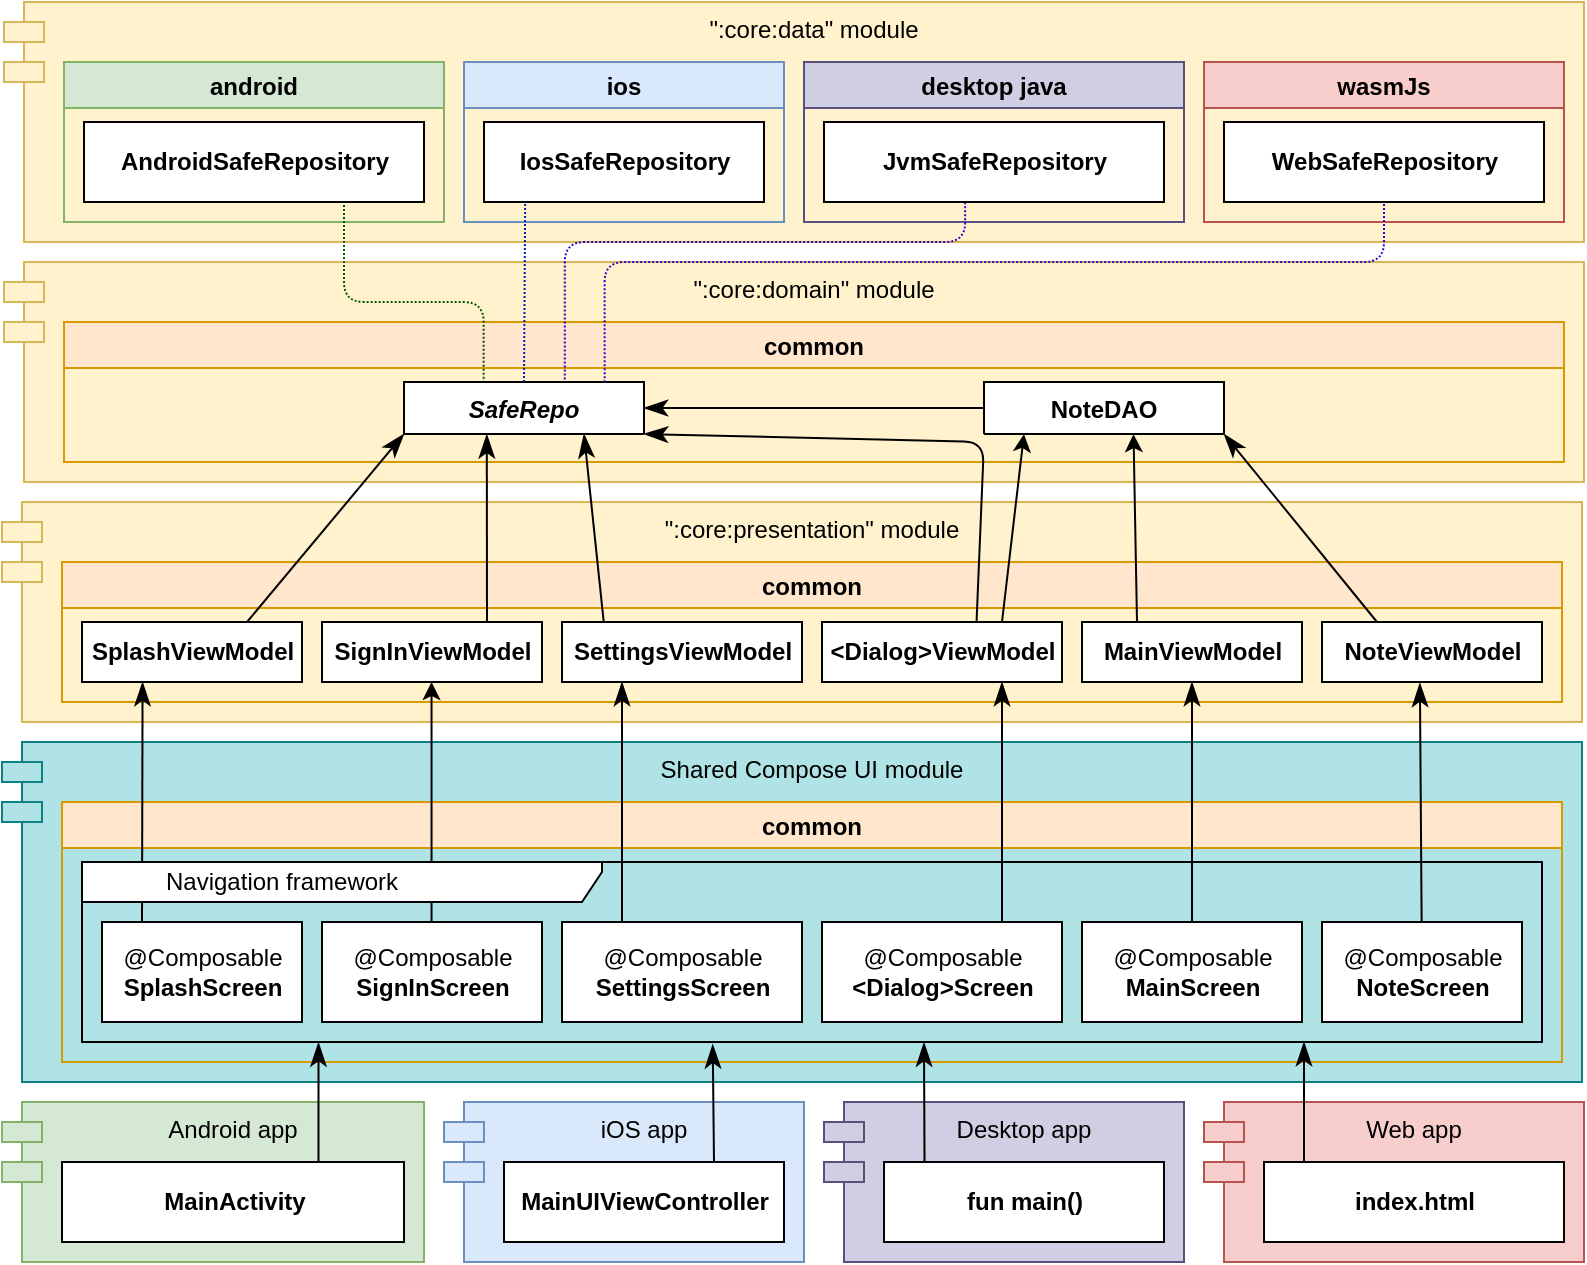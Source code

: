 <mxfile version="28.1.2">
  <diagram id="7_m-QgdKIpnmGYBrwB6b" name="Страница 2">
    <mxGraphModel dx="1069" dy="851" grid="1" gridSize="10" guides="1" tooltips="1" connect="1" arrows="1" fold="1" page="1" pageScale="1" pageWidth="827" pageHeight="1169" math="0" shadow="0">
      <root>
        <mxCell id="ruG1A3cvqddyioANiLaJ-0" />
        <mxCell id="ruG1A3cvqddyioANiLaJ-1" value="modules" style="locked=1;" parent="ruG1A3cvqddyioANiLaJ-0" />
        <mxCell id="ruG1A3cvqddyioANiLaJ-2" value="&quot;:core:presentation&quot; module" style="shape=module;align=left;spacingLeft=20;align=center;verticalAlign=top;fillColor=#fff2cc;strokeColor=#d6b656;" parent="ruG1A3cvqddyioANiLaJ-1" vertex="1">
          <mxGeometry x="19" y="780" width="790" height="110" as="geometry" />
        </mxCell>
        <mxCell id="ruG1A3cvqddyioANiLaJ-3" value="Android app" style="shape=module;align=left;spacingLeft=20;align=center;verticalAlign=top;fillColor=#d5e8d4;strokeColor=#82b366;" parent="ruG1A3cvqddyioANiLaJ-1" vertex="1">
          <mxGeometry x="19" y="1080" width="211" height="80" as="geometry" />
        </mxCell>
        <mxCell id="ruG1A3cvqddyioANiLaJ-4" value="iOS app" style="shape=module;align=left;spacingLeft=20;align=center;verticalAlign=top;fillColor=#dae8fc;strokeColor=#6c8ebf;" parent="ruG1A3cvqddyioANiLaJ-1" vertex="1">
          <mxGeometry x="240" y="1080" width="180" height="80" as="geometry" />
        </mxCell>
        <mxCell id="3NPEx8QrJPj8t8m_CRFo-8" value="Shared Compose UI module" style="shape=module;align=left;spacingLeft=20;align=center;verticalAlign=top;fillColor=#b0e3e6;strokeColor=#0e8088;" parent="ruG1A3cvqddyioANiLaJ-1" vertex="1">
          <mxGeometry x="19" y="900" width="790" height="170" as="geometry" />
        </mxCell>
        <mxCell id="3NPEx8QrJPj8t8m_CRFo-30" value="Desktop app" style="shape=module;align=left;spacingLeft=20;align=center;verticalAlign=top;fillColor=#d0cee2;strokeColor=#56517e;" parent="ruG1A3cvqddyioANiLaJ-1" vertex="1">
          <mxGeometry x="430" y="1080" width="180" height="80" as="geometry" />
        </mxCell>
        <mxCell id="PypfOrx_bhO7szIxwmrA-1" value="&quot;:core:data&quot; module" style="shape=module;align=left;spacingLeft=20;align=center;verticalAlign=top;whiteSpace=wrap;html=1;fillColor=#fff2cc;strokeColor=#d6b656;" vertex="1" parent="ruG1A3cvqddyioANiLaJ-1">
          <mxGeometry x="20" y="530" width="790" height="120" as="geometry" />
        </mxCell>
        <mxCell id="PypfOrx_bhO7szIxwmrA-0" value="&quot;:core:domain&quot; module" style="shape=module;align=left;spacingLeft=20;align=center;verticalAlign=top;whiteSpace=wrap;html=1;fillColor=#fff2cc;strokeColor=#d6b656;" vertex="1" parent="ruG1A3cvqddyioANiLaJ-1">
          <mxGeometry x="20" y="660" width="790" height="110" as="geometry" />
        </mxCell>
        <mxCell id="PypfOrx_bhO7szIxwmrA-10" value="Web app" style="shape=module;align=left;spacingLeft=20;align=center;verticalAlign=top;whiteSpace=wrap;html=1;fillColor=#f8cecc;strokeColor=#b85450;" vertex="1" parent="ruG1A3cvqddyioANiLaJ-1">
          <mxGeometry x="620" y="1080" width="190" height="80" as="geometry" />
        </mxCell>
        <mxCell id="ruG1A3cvqddyioANiLaJ-19" value="sourceSets" style="locked=1;" parent="ruG1A3cvqddyioANiLaJ-0" />
        <mxCell id="ruG1A3cvqddyioANiLaJ-20" value="common" style="swimlane;fillColor=#ffe6cc;strokeColor=#d79b00;" parent="ruG1A3cvqddyioANiLaJ-19" vertex="1">
          <mxGeometry x="49" y="810" width="750" height="70" as="geometry" />
        </mxCell>
        <mxCell id="cFyYr_J4o9AGeiAltCq_-16" value="" style="endArrow=classicThin;endSize=9;html=1;exitX=0;exitY=0.5;exitDx=0;exitDy=0;entryX=1;entryY=0.5;entryDx=0;entryDy=0;strokeColor=default;endFill=1;" parent="ruG1A3cvqddyioANiLaJ-20" source="n4Dbmzj75wJ712Qw9POo-0" target="qVzjeRIyRsdHClNP6558-0" edge="1">
          <mxGeometry x="-0.2" y="-5" width="160" relative="1" as="geometry">
            <mxPoint x="750" y="15.0" as="sourcePoint" />
            <mxPoint x="700" y="15.0" as="targetPoint" />
            <mxPoint as="offset" />
          </mxGeometry>
        </mxCell>
        <mxCell id="ruG1A3cvqddyioANiLaJ-21" value="android" style="swimlane;fillColor=#d5e8d4;strokeColor=#82b366;" parent="ruG1A3cvqddyioANiLaJ-19" vertex="1">
          <mxGeometry x="50" y="560" width="190" height="80" as="geometry" />
        </mxCell>
        <mxCell id="ruG1A3cvqddyioANiLaJ-22" value="ios" style="swimlane;fillColor=#dae8fc;strokeColor=#6c8ebf;" parent="ruG1A3cvqddyioANiLaJ-19" vertex="1">
          <mxGeometry x="250" y="560" width="160" height="80" as="geometry" />
        </mxCell>
        <mxCell id="3NPEx8QrJPj8t8m_CRFo-9" value="desktop java" style="swimlane;fillColor=#d0cee2;strokeColor=#56517e;" parent="ruG1A3cvqddyioANiLaJ-19" vertex="1">
          <mxGeometry x="420" y="560" width="190" height="80" as="geometry" />
        </mxCell>
        <mxCell id="3NPEx8QrJPj8t8m_CRFo-21" value="common" style="swimlane;fillColor=#ffe6cc;strokeColor=#d79b00;" parent="ruG1A3cvqddyioANiLaJ-19" vertex="1">
          <mxGeometry x="49" y="930" width="750" height="130" as="geometry" />
        </mxCell>
        <mxCell id="PypfOrx_bhO7szIxwmrA-2" value="common" style="swimlane;fillColor=#ffe6cc;strokeColor=#d79b00;" vertex="1" parent="ruG1A3cvqddyioANiLaJ-19">
          <mxGeometry x="50" y="690" width="750" height="70" as="geometry" />
        </mxCell>
        <mxCell id="PypfOrx_bhO7szIxwmrA-8" value="wasmJs" style="swimlane;fillColor=#f8cecc;strokeColor=#b85450;" vertex="1" parent="ruG1A3cvqddyioANiLaJ-19">
          <mxGeometry x="620" y="560" width="180" height="80" as="geometry" />
        </mxCell>
        <mxCell id="ruG1A3cvqddyioANiLaJ-23" value="classes" style="locked=1;" parent="ruG1A3cvqddyioANiLaJ-0" />
        <mxCell id="qVzjeRIyRsdHClNP6558-40" value="" style="endArrow=classicThin;endSize=9;html=1;exitX=0.027;exitY=0.333;exitDx=0;exitDy=0;exitPerimeter=0;endFill=1;" parent="ruG1A3cvqddyioANiLaJ-23" edge="1">
          <mxGeometry x="0.167" y="3" width="160" relative="1" as="geometry">
            <mxPoint x="89.0" y="989.97" as="sourcePoint" />
            <mxPoint x="89.29" y="870" as="targetPoint" />
            <mxPoint as="offset" />
            <Array as="points" />
          </mxGeometry>
        </mxCell>
        <mxCell id="qVzjeRIyRsdHClNP6558-43" value="" style="endArrow=classicThin;endSize=9;html=1;exitX=0.75;exitY=0;exitDx=0;exitDy=0;endFill=1;entryX=0;entryY=1;entryDx=0;entryDy=0;" parent="ruG1A3cvqddyioANiLaJ-23" source="qVzjeRIyRsdHClNP6558-34" target="qVzjeRIyRsdHClNP6558-0" edge="1">
          <mxGeometry x="0.004" y="-3" width="160" relative="1" as="geometry">
            <mxPoint x="329" y="990" as="sourcePoint" />
            <mxPoint x="269" y="810" as="targetPoint" />
            <mxPoint as="offset" />
          </mxGeometry>
        </mxCell>
        <mxCell id="qVzjeRIyRsdHClNP6558-44" value="" style="endArrow=classicThin;endSize=9;html=1;exitX=0.75;exitY=0;exitDx=0;exitDy=0;endFill=1;entryX=0.345;entryY=1.007;entryDx=0;entryDy=0;entryPerimeter=0;" parent="ruG1A3cvqddyioANiLaJ-23" source="qVzjeRIyRsdHClNP6558-36" target="qVzjeRIyRsdHClNP6558-0" edge="1">
          <mxGeometry x="-0.555" y="4" width="160" relative="1" as="geometry">
            <mxPoint x="329" y="920" as="sourcePoint" />
            <mxPoint x="319" y="810" as="targetPoint" />
            <mxPoint as="offset" />
          </mxGeometry>
        </mxCell>
        <mxCell id="qVzjeRIyRsdHClNP6558-52" value="" style="endArrow=classicThin;endSize=9;html=1;exitX=0.5;exitY=0;exitDx=0;exitDy=0;entryX=0.5;entryY=1;entryDx=0;entryDy=0;endFill=1;" parent="ruG1A3cvqddyioANiLaJ-23" source="qVzjeRIyRsdHClNP6558-47" target="qVzjeRIyRsdHClNP6558-38" edge="1">
          <mxGeometry x="0.273" width="160" relative="1" as="geometry">
            <mxPoint x="359" y="1040" as="sourcePoint" />
            <mxPoint x="519" y="1040" as="targetPoint" />
            <mxPoint as="offset" />
          </mxGeometry>
        </mxCell>
        <mxCell id="qVzjeRIyRsdHClNP6558-53" value="" style="endArrow=classicThin;endSize=9;html=1;entryX=0.445;entryY=1.016;entryDx=0;entryDy=0;entryPerimeter=0;endFill=1;" parent="ruG1A3cvqddyioANiLaJ-23" source="qVzjeRIyRsdHClNP6558-49" target="qVzjeRIyRsdHClNP6558-46" edge="1">
          <mxGeometry x="0.273" y="5" width="160" relative="1" as="geometry">
            <mxPoint x="359" y="1040" as="sourcePoint" />
            <mxPoint x="519" y="1040" as="targetPoint" />
            <mxPoint as="offset" />
          </mxGeometry>
        </mxCell>
        <mxCell id="qVzjeRIyRsdHClNP6558-54" value="" style="endArrow=classicThin;endSize=9;html=1;exitX=0.25;exitY=0;exitDx=0;exitDy=0;entryX=0.25;entryY=1;entryDx=0;entryDy=0;endFill=1;" parent="ruG1A3cvqddyioANiLaJ-23" source="qVzjeRIyRsdHClNP6558-51" target="qVzjeRIyRsdHClNP6558-50" edge="1">
          <mxGeometry x="0.167" width="160" relative="1" as="geometry">
            <mxPoint x="339" y="1050" as="sourcePoint" />
            <mxPoint x="499" y="1050" as="targetPoint" />
            <mxPoint as="offset" />
            <Array as="points" />
          </mxGeometry>
        </mxCell>
        <mxCell id="3NPEx8QrJPj8t8m_CRFo-20" value="" style="endArrow=classicThin;endSize=9;html=1;exitX=0.75;exitY=0;exitDx=0;exitDy=0;entryX=0.75;entryY=1;entryDx=0;entryDy=0;endFill=1;" parent="ruG1A3cvqddyioANiLaJ-23" source="3NPEx8QrJPj8t8m_CRFo-19" target="3NPEx8QrJPj8t8m_CRFo-5" edge="1">
          <mxGeometry x="0.273" width="160" relative="1" as="geometry">
            <mxPoint x="624" y="990" as="sourcePoint" />
            <mxPoint x="624" y="930" as="targetPoint" />
            <mxPoint as="offset" />
          </mxGeometry>
        </mxCell>
        <mxCell id="cFyYr_J4o9AGeiAltCq_-7" value="" style="endArrow=classicThin;endSize=9;html=1;exitX=0.75;exitY=0;exitDx=0;exitDy=0;entryX=0.162;entryY=1.003;entryDx=0;entryDy=0;entryPerimeter=0;endFill=1;" parent="ruG1A3cvqddyioANiLaJ-23" source="qVzjeRIyRsdHClNP6558-39" target="cFyYr_J4o9AGeiAltCq_-11" edge="1">
          <mxGeometry x="-0.691" y="10" width="160" relative="1" as="geometry">
            <mxPoint x="99" y="1310" as="sourcePoint" />
            <mxPoint x="105.21" y="1070.0" as="targetPoint" />
            <mxPoint as="offset" />
          </mxGeometry>
        </mxCell>
        <mxCell id="cFyYr_J4o9AGeiAltCq_-9" value="" style="endArrow=classicThin;endSize=9;html=1;exitX=0.75;exitY=0;exitDx=0;exitDy=0;entryX=0.432;entryY=1.013;entryDx=0;entryDy=0;entryPerimeter=0;endFill=1;" parent="ruG1A3cvqddyioANiLaJ-23" source="cFyYr_J4o9AGeiAltCq_-4" target="cFyYr_J4o9AGeiAltCq_-11" edge="1">
          <mxGeometry x="-0.649" y="10" width="160" relative="1" as="geometry">
            <mxPoint x="389" y="1317.6" as="sourcePoint" />
            <mxPoint x="389" y="1070" as="targetPoint" />
            <mxPoint as="offset" />
          </mxGeometry>
        </mxCell>
        <mxCell id="cFyYr_J4o9AGeiAltCq_-10" value="" style="endArrow=classicThin;endSize=9;html=1;exitX=0.871;exitY=0.008;exitDx=0;exitDy=0;exitPerimeter=0;entryX=0.716;entryY=1.003;entryDx=0;entryDy=0;entryPerimeter=0;endFill=1;" parent="ruG1A3cvqddyioANiLaJ-23" edge="1">
          <mxGeometry x="-0.641" y="9" width="160" relative="1" as="geometry">
            <mxPoint x="480.26" y="1110.32" as="sourcePoint" />
            <mxPoint x="480.0" y="1050.27" as="targetPoint" />
            <mxPoint as="offset" />
          </mxGeometry>
        </mxCell>
        <mxCell id="7mitxQ0eqYfstknoZFxT-6" value="" style="endArrow=none;dashed=1;html=1;rounded=1;dashPattern=1 1;strokeColor=#005700;entryX=0.5;entryY=1;entryDx=0;entryDy=0;exitX=0.332;exitY=0.015;exitDx=0;exitDy=0;edgeStyle=orthogonalEdgeStyle;fillColor=#008a00;exitPerimeter=0;" parent="ruG1A3cvqddyioANiLaJ-23" source="qVzjeRIyRsdHClNP6558-0" edge="1">
          <mxGeometry width="50" height="50" relative="1" as="geometry">
            <mxPoint x="255.0" y="720.0" as="sourcePoint" />
            <mxPoint x="190" y="630" as="targetPoint" />
            <Array as="points">
              <mxPoint x="260" y="680" />
              <mxPoint x="190" y="680" />
            </Array>
          </mxGeometry>
        </mxCell>
        <mxCell id="7mitxQ0eqYfstknoZFxT-8" value="" style="endArrow=none;dashed=1;html=1;rounded=1;dashPattern=1 1;strokeColor=#3700CC;entryX=0.415;entryY=1;entryDx=0;entryDy=0;edgeStyle=orthogonalEdgeStyle;fillColor=#6a00ff;entryPerimeter=0;exitX=0.67;exitY=-0.05;exitDx=0;exitDy=0;exitPerimeter=0;" parent="ruG1A3cvqddyioANiLaJ-23" source="qVzjeRIyRsdHClNP6558-0" target="3NPEx8QrJPj8t8m_CRFo-10" edge="1">
          <mxGeometry width="50" height="50" relative="1" as="geometry">
            <mxPoint x="320" y="719" as="sourcePoint" />
            <mxPoint x="439" y="740" as="targetPoint" />
            <Array as="points">
              <mxPoint x="300" y="650" />
              <mxPoint x="501" y="650" />
            </Array>
          </mxGeometry>
        </mxCell>
        <mxCell id="B_9Tt49MOEl74NE9imNz-1" value="" style="endArrow=classicThin;endSize=9;html=1;exitX=0.644;exitY=-0.003;exitDx=0;exitDy=0;endFill=1;entryX=1;entryY=1;entryDx=0;entryDy=0;exitPerimeter=0;" parent="ruG1A3cvqddyioANiLaJ-23" source="3NPEx8QrJPj8t8m_CRFo-5" target="qVzjeRIyRsdHClNP6558-0" edge="1">
          <mxGeometry x="0.041" y="4" width="160" relative="1" as="geometry">
            <mxPoint x="489" y="840" as="sourcePoint" />
            <mxPoint x="369" y="820" as="targetPoint" />
            <mxPoint as="offset" />
            <Array as="points">
              <mxPoint x="510" y="750" />
            </Array>
          </mxGeometry>
        </mxCell>
        <mxCell id="B_9Tt49MOEl74NE9imNz-2" value="" style="endArrow=classicThin;endSize=9;html=1;endFill=1;exitX=0.25;exitY=0;exitDx=0;exitDy=0;entryX=1;entryY=1;entryDx=0;entryDy=0;" parent="ruG1A3cvqddyioANiLaJ-23" source="qVzjeRIyRsdHClNP6558-46" target="n4Dbmzj75wJ712Qw9POo-0" edge="1">
          <mxGeometry x="-0.161" y="-3" width="160" relative="1" as="geometry">
            <mxPoint x="729" y="840" as="sourcePoint" />
            <mxPoint x="616" y="820" as="targetPoint" />
            <mxPoint as="offset" />
            <Array as="points" />
          </mxGeometry>
        </mxCell>
        <mxCell id="O5xaVE0f1Y8kInOv_1z--0" value="" style="endArrow=classic;html=1;rounded=0;entryX=0.5;entryY=1;entryDx=0;entryDy=0;" parent="ruG1A3cvqddyioANiLaJ-23" edge="1">
          <mxGeometry width="50" height="50" relative="1" as="geometry">
            <mxPoint x="233.77" y="990" as="sourcePoint" />
            <mxPoint x="233.77" y="870" as="targetPoint" />
          </mxGeometry>
        </mxCell>
        <mxCell id="cFyYr_J4o9AGeiAltCq_-5" value="&lt;b&gt;fun main()&lt;/b&gt;" style="html=1;" parent="ruG1A3cvqddyioANiLaJ-23" vertex="1">
          <mxGeometry x="460" y="1110" width="140" height="40" as="geometry" />
        </mxCell>
        <mxCell id="cFyYr_J4o9AGeiAltCq_-4" value="&lt;b&gt;MainUIViewController&lt;/b&gt;" style="html=1;" parent="ruG1A3cvqddyioANiLaJ-23" vertex="1">
          <mxGeometry x="270" y="1110" width="140" height="40" as="geometry" />
        </mxCell>
        <mxCell id="qVzjeRIyRsdHClNP6558-39" value="&lt;b&gt;MainActivity&lt;/b&gt;" style="html=1;" parent="ruG1A3cvqddyioANiLaJ-23" vertex="1">
          <mxGeometry x="49" y="1110" width="171" height="40" as="geometry" />
        </mxCell>
        <mxCell id="qVzjeRIyRsdHClNP6558-34" value="&lt;b&gt;SplashViewModel&lt;/b&gt;" style="html=1;" parent="ruG1A3cvqddyioANiLaJ-23" vertex="1">
          <mxGeometry x="59" y="840" width="110" height="30" as="geometry" />
        </mxCell>
        <mxCell id="qVzjeRIyRsdHClNP6558-36" value="&lt;b&gt;SignIn&lt;/b&gt;&lt;b&gt;ViewModel&lt;/b&gt;" style="html=1;" parent="ruG1A3cvqddyioANiLaJ-23" vertex="1">
          <mxGeometry x="179" y="840" width="110" height="30" as="geometry" />
        </mxCell>
        <mxCell id="qVzjeRIyRsdHClNP6558-50" value="&lt;b&gt;SettingsViewModel&lt;/b&gt;" style="html=1;" parent="ruG1A3cvqddyioANiLaJ-23" vertex="1">
          <mxGeometry x="299" y="840" width="120" height="30" as="geometry" />
        </mxCell>
        <mxCell id="3NPEx8QrJPj8t8m_CRFo-5" value="&lt;b&gt;&amp;lt;Dialog&amp;gt;ViewModel&lt;/b&gt;" style="html=1;" parent="ruG1A3cvqddyioANiLaJ-23" vertex="1">
          <mxGeometry x="429" y="840" width="120" height="30" as="geometry" />
        </mxCell>
        <mxCell id="qVzjeRIyRsdHClNP6558-38" value="&lt;b&gt;MainViewModel&lt;/b&gt;" style="html=1;" parent="ruG1A3cvqddyioANiLaJ-23" vertex="1">
          <mxGeometry x="559" y="840" width="110" height="30" as="geometry" />
        </mxCell>
        <mxCell id="qVzjeRIyRsdHClNP6558-46" value="&lt;b&gt;NoteViewModel&lt;/b&gt;" style="html=1;" parent="ruG1A3cvqddyioANiLaJ-23" vertex="1">
          <mxGeometry x="679" y="840" width="110" height="30" as="geometry" />
        </mxCell>
        <mxCell id="n4Dbmzj75wJ712Qw9POo-0" value="NoteDAO" style="swimlane;fontStyle=1;align=center;verticalAlign=top;childLayout=stackLayout;horizontal=1;startSize=26;horizontalStack=0;resizeParent=1;resizeParentMax=0;resizeLast=0;collapsible=1;marginBottom=0;" parent="ruG1A3cvqddyioANiLaJ-23" vertex="1" collapsed="1">
          <mxGeometry x="510" y="720" width="120" height="26" as="geometry">
            <mxRectangle x="490" y="230" width="160" height="242" as="alternateBounds" />
          </mxGeometry>
        </mxCell>
        <mxCell id="n4Dbmzj75wJ712Qw9POo-7" value="+ databaseState: PlatformSQLiteState" style="text;strokeColor=none;fillColor=none;align=left;verticalAlign=top;spacingLeft=4;spacingRight=4;overflow=hidden;rotatable=0;points=[[0,0.5],[1,0.5]];portConstraint=eastwest;" parent="n4Dbmzj75wJ712Qw9POo-0" vertex="1">
          <mxGeometry y="26" width="160" height="26" as="geometry" />
        </mxCell>
        <mxCell id="n4Dbmzj75wJ712Qw9POo-1" value="+ noteQueries: NoteQueries" style="text;strokeColor=none;fillColor=none;align=left;verticalAlign=top;spacingLeft=4;spacingRight=4;overflow=hidden;rotatable=0;points=[[0,0.5],[1,0.5]];portConstraint=eastwest;" parent="n4Dbmzj75wJ712Qw9POo-0" vertex="1">
          <mxGeometry y="52" width="160" height="26" as="geometry" />
        </mxCell>
        <mxCell id="n4Dbmzj75wJ712Qw9POo-11" value="+ relaunchFlowEmitter: (() -&gt; Unit)?" style="text;strokeColor=none;fillColor=none;align=left;verticalAlign=top;spacingLeft=4;spacingRight=4;overflow=hidden;rotatable=0;points=[[0,0.5],[1,0.5]];portConstraint=eastwest;" parent="n4Dbmzj75wJ712Qw9POo-0" vertex="1">
          <mxGeometry y="78" width="160" height="26" as="geometry" />
        </mxCell>
        <mxCell id="n4Dbmzj75wJ712Qw9POo-2" value="" style="line;strokeWidth=1;fillColor=none;align=left;verticalAlign=middle;spacingTop=-1;spacingLeft=3;spacingRight=3;rotatable=0;labelPosition=right;points=[];portConstraint=eastwest;" parent="n4Dbmzj75wJ712Qw9POo-0" vertex="1">
          <mxGeometry y="104" width="160" height="8" as="geometry" />
        </mxCell>
        <mxCell id="n4Dbmzj75wJ712Qw9POo-3" value="+ buildDatabaseInstanceIfNeed(passphrase): DatabaseHolder" style="text;strokeColor=none;fillColor=none;align=left;verticalAlign=top;spacingLeft=4;spacingRight=4;overflow=hidden;rotatable=0;points=[[0,0.5],[1,0.5]];portConstraint=eastwest;" parent="n4Dbmzj75wJ712Qw9POo-0" vertex="1">
          <mxGeometry y="112" width="160" height="26" as="geometry" />
        </mxCell>
        <mxCell id="n4Dbmzj75wJ712Qw9POo-9" value="+ decrypt(oldPass: CharSequence)" style="text;strokeColor=none;fillColor=none;align=left;verticalAlign=top;spacingLeft=4;spacingRight=4;overflow=hidden;rotatable=0;points=[[0,0.5],[1,0.5]];portConstraint=eastwest;" parent="n4Dbmzj75wJ712Qw9POo-0" vertex="1">
          <mxGeometry y="138" width="160" height="26" as="geometry" />
        </mxCell>
        <mxCell id="n4Dbmzj75wJ712Qw9POo-6" value="+ rekey(oldPass: CharSequence, newPass: CharSequence)" style="text;strokeColor=none;fillColor=none;align=left;verticalAlign=top;spacingLeft=4;spacingRight=4;overflow=hidden;rotatable=0;points=[[0,0.5],[1,0.5]];portConstraint=eastwest;" parent="n4Dbmzj75wJ712Qw9POo-0" vertex="1">
          <mxGeometry y="164" width="160" height="26" as="geometry" />
        </mxCell>
        <mxCell id="n4Dbmzj75wJ712Qw9POo-8" value="+ encrypt(newPass: CharSequence)" style="text;strokeColor=none;fillColor=none;align=left;verticalAlign=top;spacingLeft=4;spacingRight=4;overflow=hidden;rotatable=0;points=[[0,0.5],[1,0.5]];portConstraint=eastwest;" parent="n4Dbmzj75wJ712Qw9POo-0" vertex="1">
          <mxGeometry y="190" width="160" height="26" as="geometry" />
        </mxCell>
        <mxCell id="n4Dbmzj75wJ712Qw9POo-5" value="+ closeDatabase()" style="text;strokeColor=none;fillColor=none;align=left;verticalAlign=top;spacingLeft=4;spacingRight=4;overflow=hidden;rotatable=0;points=[[0,0.5],[1,0.5]];portConstraint=eastwest;" parent="n4Dbmzj75wJ712Qw9POo-0" vertex="1">
          <mxGeometry y="216" width="160" height="26" as="geometry" />
        </mxCell>
        <mxCell id="qVzjeRIyRsdHClNP6558-0" value="SafeRepo" style="swimlane;fontStyle=3;align=center;verticalAlign=top;childLayout=stackLayout;horizontal=1;startSize=26;horizontalStack=0;resizeParent=1;resizeParentMax=0;resizeLast=0;collapsible=1;marginBottom=0;" parent="ruG1A3cvqddyioANiLaJ-23" vertex="1" collapsed="1">
          <mxGeometry x="220" y="720" width="120" height="26" as="geometry">
            <mxRectangle x="530" y="230" width="160" height="138" as="alternateBounds" />
          </mxGeometry>
        </mxCell>
        <mxCell id="qVzjeRIyRsdHClNP6558-4" value="+ driver: SqlDriver" style="text;strokeColor=none;fillColor=none;align=left;verticalAlign=top;spacingLeft=4;spacingRight=4;overflow=hidden;rotatable=0;points=[[0,0.5],[1,0.5]];portConstraint=eastwest;" parent="qVzjeRIyRsdHClNP6558-0" vertex="1">
          <mxGeometry y="26" width="120" height="26" as="geometry" />
        </mxCell>
        <mxCell id="qVzjeRIyRsdHClNP6558-5" value="+ noteDb: NoteDb" style="text;strokeColor=none;fillColor=none;align=left;verticalAlign=top;spacingLeft=4;spacingRight=4;overflow=hidden;rotatable=0;points=[[0,0.5],[1,0.5]];portConstraint=eastwest;" parent="qVzjeRIyRsdHClNP6558-0" vertex="1">
          <mxGeometry y="52" width="120" height="26" as="geometry" />
        </mxCell>
        <mxCell id="qVzjeRIyRsdHClNP6558-1" value="+ noteQueries: NoteQueries" style="text;strokeColor=none;fillColor=none;align=left;verticalAlign=top;spacingLeft=4;spacingRight=4;overflow=hidden;rotatable=0;points=[[0,0.5],[1,0.5]];portConstraint=eastwest;" parent="qVzjeRIyRsdHClNP6558-0" vertex="1">
          <mxGeometry y="78" width="120" height="26" as="geometry" />
        </mxCell>
        <mxCell id="qVzjeRIyRsdHClNP6558-2" value="" style="line;strokeWidth=1;fillColor=none;align=left;verticalAlign=middle;spacingTop=-1;spacingLeft=3;spacingRight=3;rotatable=0;labelPosition=right;points=[];portConstraint=eastwest;" parent="qVzjeRIyRsdHClNP6558-0" vertex="1">
          <mxGeometry y="104" width="120" height="8" as="geometry" />
        </mxCell>
        <mxCell id="qVzjeRIyRsdHClNP6558-3" value="+ close()" style="text;strokeColor=none;fillColor=none;align=left;verticalAlign=top;spacingLeft=4;spacingRight=4;overflow=hidden;rotatable=0;points=[[0,0.5],[1,0.5]];portConstraint=eastwest;" parent="qVzjeRIyRsdHClNP6558-0" vertex="1">
          <mxGeometry y="112" width="120" height="26" as="geometry" />
        </mxCell>
        <mxCell id="qVzjeRIyRsdHClNP6558-16" value="&lt;b style=&quot;border-color: var(--border-color);&quot;&gt;AndroidSafeRepository&lt;/b&gt;" style="html=1;" parent="ruG1A3cvqddyioANiLaJ-23" vertex="1">
          <mxGeometry x="60" y="590" width="170" height="40" as="geometry" />
        </mxCell>
        <mxCell id="qVzjeRIyRsdHClNP6558-25" value="&lt;b&gt;Ios&lt;/b&gt;&lt;b style=&quot;border-color: var(--border-color);&quot;&gt;SafeRepository&lt;/b&gt;" style="html=1;" parent="ruG1A3cvqddyioANiLaJ-23" vertex="1">
          <mxGeometry x="260" y="590" width="140" height="40" as="geometry" />
        </mxCell>
        <mxCell id="3NPEx8QrJPj8t8m_CRFo-10" value="&lt;b&gt;Jvm&lt;/b&gt;&lt;b style=&quot;border-color: var(--border-color);&quot;&gt;SafeRepository&lt;/b&gt;" style="html=1;" parent="ruG1A3cvqddyioANiLaJ-23" vertex="1">
          <mxGeometry x="430" y="590" width="170" height="40" as="geometry" />
        </mxCell>
        <mxCell id="cFyYr_J4o9AGeiAltCq_-11" value="&lt;blockquote style=&quot;margin: 0 0 0 40px; border: none; padding: 0px;&quot;&gt;Navigation framework&lt;/blockquote&gt;" style="shape=umlFrame;whiteSpace=wrap;html=1;width=260;height=20;align=left;direction=east;" parent="ruG1A3cvqddyioANiLaJ-23" vertex="1">
          <mxGeometry x="59" y="960" width="730" height="90" as="geometry" />
        </mxCell>
        <mxCell id="qVzjeRIyRsdHClNP6558-49" value="@Composable&lt;br&gt;&lt;b&gt;NoteScreen&lt;/b&gt;" style="html=1;" parent="ruG1A3cvqddyioANiLaJ-23" vertex="1">
          <mxGeometry x="679" y="990" width="100" height="50" as="geometry" />
        </mxCell>
        <mxCell id="qVzjeRIyRsdHClNP6558-47" value="@Composable&lt;br&gt;&lt;b&gt;MainScreen&lt;/b&gt;" style="html=1;" parent="ruG1A3cvqddyioANiLaJ-23" vertex="1">
          <mxGeometry x="559" y="990" width="110" height="50" as="geometry" />
        </mxCell>
        <mxCell id="3NPEx8QrJPj8t8m_CRFo-19" value="@Composable&lt;br&gt;&lt;b&gt;&amp;lt;Dialog&amp;gt;Screen&lt;/b&gt;" style="html=1;" parent="ruG1A3cvqddyioANiLaJ-23" vertex="1">
          <mxGeometry x="429" y="990" width="120" height="50" as="geometry" />
        </mxCell>
        <mxCell id="qVzjeRIyRsdHClNP6558-51" value="@Composable&lt;br&gt;&lt;b&gt;SettingsScreen&lt;/b&gt;" style="html=1;" parent="ruG1A3cvqddyioANiLaJ-23" vertex="1">
          <mxGeometry x="299" y="990" width="120" height="50" as="geometry" />
        </mxCell>
        <mxCell id="qVzjeRIyRsdHClNP6558-37" value="@Composable&lt;br&gt;&lt;b&gt;SignInScreen&lt;/b&gt;" style="html=1;" parent="ruG1A3cvqddyioANiLaJ-23" vertex="1">
          <mxGeometry x="179" y="990" width="110" height="50" as="geometry" />
        </mxCell>
        <mxCell id="qVzjeRIyRsdHClNP6558-35" value="@Composable&lt;br&gt;&lt;b&gt;SplashScreen&lt;/b&gt;" style="html=1;" parent="ruG1A3cvqddyioANiLaJ-23" vertex="1">
          <mxGeometry x="69" y="990" width="100" height="50" as="geometry" />
        </mxCell>
        <mxCell id="B_9Tt49MOEl74NE9imNz-5" value="" style="endArrow=classic;html=1;rounded=0;exitX=0.75;exitY=0;exitDx=0;exitDy=0;" parent="ruG1A3cvqddyioANiLaJ-23" source="3NPEx8QrJPj8t8m_CRFo-5" edge="1">
          <mxGeometry width="50" height="50" relative="1" as="geometry">
            <mxPoint x="519" y="840" as="sourcePoint" />
            <mxPoint x="530" y="746" as="targetPoint" />
          </mxGeometry>
        </mxCell>
        <mxCell id="7mitxQ0eqYfstknoZFxT-7" value="" style="endArrow=none;dashed=1;html=1;rounded=1;dashPattern=1 1;strokeColor=#001DBC;edgeStyle=orthogonalEdgeStyle;fillColor=#0050ef;entryX=0.147;entryY=0.99;entryDx=0;entryDy=0;entryPerimeter=0;" parent="ruG1A3cvqddyioANiLaJ-23" target="qVzjeRIyRsdHClNP6558-25" edge="1">
          <mxGeometry width="50" height="50" relative="1" as="geometry">
            <mxPoint x="280" y="720" as="sourcePoint" />
            <mxPoint x="339.94" y="630.08" as="targetPoint" />
            <Array as="points">
              <mxPoint x="281" y="720" />
            </Array>
          </mxGeometry>
        </mxCell>
        <mxCell id="PypfOrx_bhO7szIxwmrA-7" value="" style="endArrow=classic;html=1;rounded=0;exitX=0.25;exitY=0;exitDx=0;exitDy=0;entryX=0.623;entryY=1.002;entryDx=0;entryDy=0;entryPerimeter=0;" edge="1" parent="ruG1A3cvqddyioANiLaJ-23" source="qVzjeRIyRsdHClNP6558-38" target="n4Dbmzj75wJ712Qw9POo-0">
          <mxGeometry width="50" height="50" relative="1" as="geometry">
            <mxPoint x="580" y="844" as="sourcePoint" />
            <mxPoint x="590" y="750" as="targetPoint" />
          </mxGeometry>
        </mxCell>
        <mxCell id="PypfOrx_bhO7szIxwmrA-9" value="&lt;b&gt;Web&lt;/b&gt;&lt;b style=&quot;border-color: var(--border-color);&quot;&gt;SafeRepository&lt;/b&gt;" style="html=1;" vertex="1" parent="ruG1A3cvqddyioANiLaJ-23">
          <mxGeometry x="630" y="590" width="160" height="40" as="geometry" />
        </mxCell>
        <mxCell id="PypfOrx_bhO7szIxwmrA-11" value="&lt;b&gt;index.html&lt;/b&gt;" style="html=1;" vertex="1" parent="ruG1A3cvqddyioANiLaJ-23">
          <mxGeometry x="650" y="1110" width="150" height="40" as="geometry" />
        </mxCell>
        <mxCell id="PypfOrx_bhO7szIxwmrA-13" value="" style="endArrow=none;dashed=1;html=1;rounded=1;dashPattern=1 1;strokeColor=#3700CC;entryX=0.5;entryY=1;entryDx=0;entryDy=0;edgeStyle=orthogonalEdgeStyle;fillColor=#6a00ff;exitX=0.836;exitY=0.004;exitDx=0;exitDy=0;exitPerimeter=0;" edge="1" parent="ruG1A3cvqddyioANiLaJ-23" source="qVzjeRIyRsdHClNP6558-0" target="PypfOrx_bhO7szIxwmrA-9">
          <mxGeometry width="50" height="50" relative="1" as="geometry">
            <mxPoint x="550" y="719" as="sourcePoint" />
            <mxPoint x="724" y="630" as="targetPoint" />
            <Array as="points">
              <mxPoint x="320" y="660" />
              <mxPoint x="710" y="660" />
            </Array>
          </mxGeometry>
        </mxCell>
        <mxCell id="PypfOrx_bhO7szIxwmrA-12" value="" style="endArrow=classicThin;endSize=9;html=1;exitX=0.871;exitY=0.008;exitDx=0;exitDy=0;exitPerimeter=0;entryX=0.716;entryY=1.003;entryDx=0;entryDy=0;entryPerimeter=0;endFill=1;" edge="1" parent="ruG1A3cvqddyioANiLaJ-23">
          <mxGeometry x="-0.641" y="9" width="160" relative="1" as="geometry">
            <mxPoint x="670" y="1110" as="sourcePoint" />
            <mxPoint x="670" y="1050" as="targetPoint" />
            <mxPoint as="offset" />
          </mxGeometry>
        </mxCell>
        <mxCell id="qVzjeRIyRsdHClNP6558-56" value="" style="endArrow=classicThin;endSize=9;html=1;endFill=1;exitX=0.174;exitY=0.005;exitDx=0;exitDy=0;exitPerimeter=0;entryX=0.75;entryY=1;entryDx=0;entryDy=0;" parent="ruG1A3cvqddyioANiLaJ-23" target="qVzjeRIyRsdHClNP6558-0" edge="1" source="qVzjeRIyRsdHClNP6558-50">
          <mxGeometry x="-0.462" y="-1" width="160" relative="1" as="geometry">
            <mxPoint x="329" y="900" as="sourcePoint" />
            <mxPoint x="320" y="750" as="targetPoint" />
            <mxPoint as="offset" />
          </mxGeometry>
        </mxCell>
      </root>
    </mxGraphModel>
  </diagram>
</mxfile>
